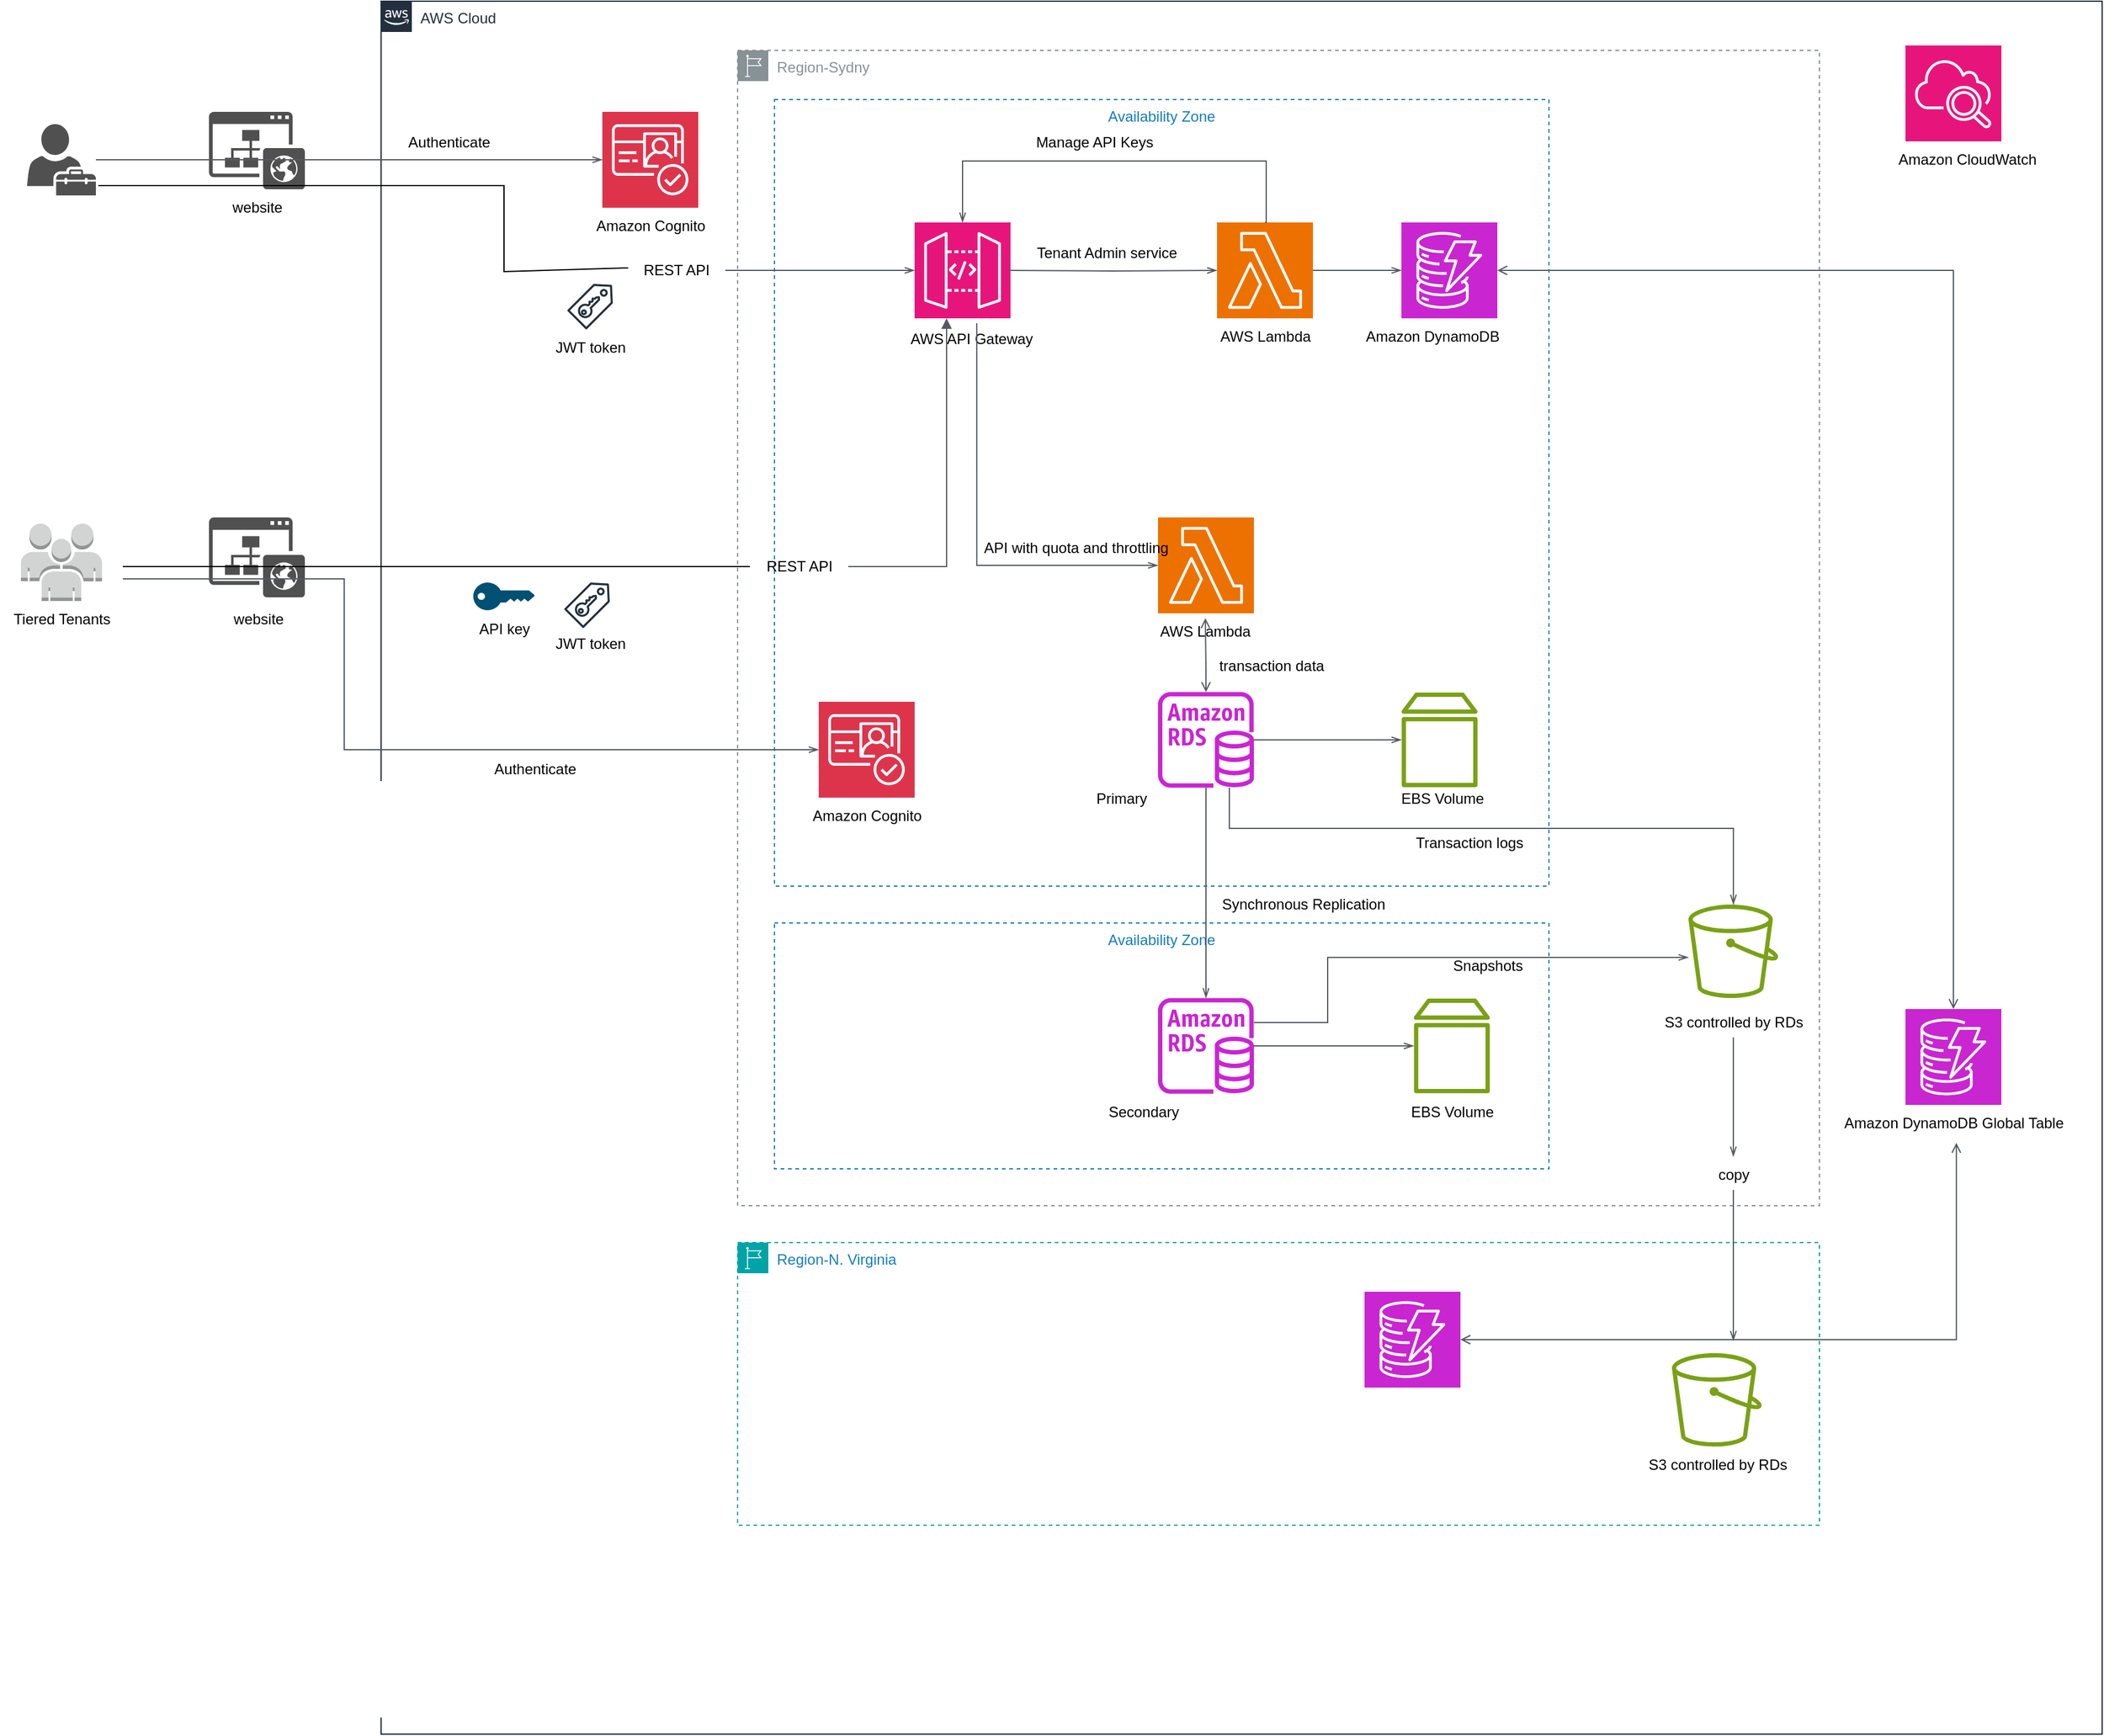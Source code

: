 <mxfile version="24.7.8">
  <diagram name="Page-1" id="8FgOPHkXwPs0pgn3dxbm">
    <mxGraphModel dx="2550" dy="1114" grid="1" gridSize="10" guides="1" tooltips="1" connect="1" arrows="1" fold="1" page="1" pageScale="1" pageWidth="827" pageHeight="1169" math="0" shadow="0">
      <root>
        <mxCell id="0" />
        <mxCell id="1" parent="0" />
        <mxCell id="H6xSBqh_BfXNB8dxuA1T-73" value="Availability Zone" style="fillColor=none;strokeColor=#147EBA;dashed=1;verticalAlign=top;fontStyle=0;fontColor=#147EBA;whiteSpace=wrap;html=1;" vertex="1" parent="1">
          <mxGeometry x="580" y="180" width="630" height="640" as="geometry" />
        </mxCell>
        <mxCell id="H6xSBqh_BfXNB8dxuA1T-12" value="AWS Cloud" style="points=[[0,0],[0.25,0],[0.5,0],[0.75,0],[1,0],[1,0.25],[1,0.5],[1,0.75],[1,1],[0.75,1],[0.5,1],[0.25,1],[0,1],[0,0.75],[0,0.5],[0,0.25]];outlineConnect=0;gradientColor=none;html=1;whiteSpace=wrap;fontSize=12;fontStyle=0;container=1;pointerEvents=0;collapsible=0;recursiveResize=0;shape=mxgraph.aws4.group;grIcon=mxgraph.aws4.group_aws_cloud_alt;strokeColor=#232F3E;fillColor=none;verticalAlign=top;align=left;spacingLeft=30;fontColor=#232F3E;dashed=0;" vertex="1" parent="1">
          <mxGeometry x="260" y="100" width="1400" height="1410" as="geometry" />
        </mxCell>
        <mxCell id="H6xSBqh_BfXNB8dxuA1T-15" value="Region-Sydny" style="sketch=0;outlineConnect=0;gradientColor=none;html=1;whiteSpace=wrap;fontSize=12;fontStyle=0;shape=mxgraph.aws4.group;grIcon=mxgraph.aws4.group_region;strokeColor=#879196;fillColor=none;verticalAlign=top;align=left;spacingLeft=30;fontColor=#879196;dashed=1;" vertex="1" parent="H6xSBqh_BfXNB8dxuA1T-12">
          <mxGeometry x="290" y="40" width="880" height="940" as="geometry" />
        </mxCell>
        <mxCell id="H6xSBqh_BfXNB8dxuA1T-8" value="" style="sketch=0;outlineConnect=0;fontColor=#232F3E;gradientColor=none;fillColor=#C925D1;strokeColor=none;dashed=0;verticalLabelPosition=bottom;verticalAlign=top;align=center;html=1;fontSize=12;fontStyle=0;aspect=fixed;pointerEvents=1;shape=mxgraph.aws4.rds_instance;" vertex="1" parent="H6xSBqh_BfXNB8dxuA1T-12">
          <mxGeometry x="632" y="562" width="78" height="78" as="geometry" />
        </mxCell>
        <mxCell id="H6xSBqh_BfXNB8dxuA1T-9" value="" style="sketch=0;points=[[0,0,0],[0.25,0,0],[0.5,0,0],[0.75,0,0],[1,0,0],[0,1,0],[0.25,1,0],[0.5,1,0],[0.75,1,0],[1,1,0],[0,0.25,0],[0,0.5,0],[0,0.75,0],[1,0.25,0],[1,0.5,0],[1,0.75,0]];outlineConnect=0;fontColor=#232F3E;fillColor=#ED7100;strokeColor=#ffffff;dashed=0;verticalLabelPosition=bottom;verticalAlign=top;align=center;html=1;fontSize=12;fontStyle=0;aspect=fixed;shape=mxgraph.aws4.resourceIcon;resIcon=mxgraph.aws4.lambda;" vertex="1" parent="H6xSBqh_BfXNB8dxuA1T-12">
          <mxGeometry x="632" y="420" width="78" height="78" as="geometry" />
        </mxCell>
        <mxCell id="H6xSBqh_BfXNB8dxuA1T-11" value="" style="sketch=0;points=[[0,0,0],[0.25,0,0],[0.5,0,0],[0.75,0,0],[1,0,0],[0,1,0],[0.25,1,0],[0.5,1,0],[0.75,1,0],[1,1,0],[0,0.25,0],[0,0.5,0],[0,0.75,0],[1,0.25,0],[1,0.5,0],[1,0.75,0]];outlineConnect=0;fontColor=#232F3E;fillColor=#ED7100;strokeColor=#ffffff;dashed=0;verticalLabelPosition=bottom;verticalAlign=top;align=center;html=1;fontSize=12;fontStyle=0;aspect=fixed;shape=mxgraph.aws4.resourceIcon;resIcon=mxgraph.aws4.lambda;" vertex="1" parent="H6xSBqh_BfXNB8dxuA1T-12">
          <mxGeometry x="680" y="180" width="78" height="78" as="geometry" />
        </mxCell>
        <mxCell id="H6xSBqh_BfXNB8dxuA1T-10" value="" style="sketch=0;points=[[0,0,0],[0.25,0,0],[0.5,0,0],[0.75,0,0],[1,0,0],[0,1,0],[0.25,1,0],[0.5,1,0],[0.75,1,0],[1,1,0],[0,0.25,0],[0,0.5,0],[0,0.75,0],[1,0.25,0],[1,0.5,0],[1,0.75,0]];outlineConnect=0;fontColor=#232F3E;fillColor=#E7157B;strokeColor=#ffffff;dashed=0;verticalLabelPosition=bottom;verticalAlign=top;align=center;html=1;fontSize=12;fontStyle=0;aspect=fixed;shape=mxgraph.aws4.resourceIcon;resIcon=mxgraph.aws4.api_gateway;" vertex="1" parent="H6xSBqh_BfXNB8dxuA1T-12">
          <mxGeometry x="434" y="180" width="78" height="78" as="geometry" />
        </mxCell>
        <mxCell id="H6xSBqh_BfXNB8dxuA1T-6" value="" style="sketch=0;points=[[0,0,0],[0.25,0,0],[0.5,0,0],[0.75,0,0],[1,0,0],[0,1,0],[0.25,1,0],[0.5,1,0],[0.75,1,0],[1,1,0],[0,0.25,0],[0,0.5,0],[0,0.75,0],[1,0.25,0],[1,0.5,0],[1,0.75,0]];outlineConnect=0;fontColor=#232F3E;fillColor=#DD344C;strokeColor=#ffffff;dashed=0;verticalLabelPosition=bottom;verticalAlign=top;align=center;html=1;fontSize=12;fontStyle=0;aspect=fixed;shape=mxgraph.aws4.resourceIcon;resIcon=mxgraph.aws4.cognito;" vertex="1" parent="H6xSBqh_BfXNB8dxuA1T-12">
          <mxGeometry x="356" y="570" width="78" height="78" as="geometry" />
        </mxCell>
        <mxCell id="H6xSBqh_BfXNB8dxuA1T-14" value="" style="sketch=0;points=[[0,0,0],[0.25,0,0],[0.5,0,0],[0.75,0,0],[1,0,0],[0,1,0],[0.25,1,0],[0.5,1,0],[0.75,1,0],[1,1,0],[0,0.25,0],[0,0.5,0],[0,0.75,0],[1,0.25,0],[1,0.5,0],[1,0.75,0]];outlineConnect=0;fontColor=#232F3E;fillColor=#DD344C;strokeColor=#ffffff;dashed=0;verticalLabelPosition=bottom;verticalAlign=top;align=center;html=1;fontSize=12;fontStyle=0;aspect=fixed;shape=mxgraph.aws4.resourceIcon;resIcon=mxgraph.aws4.cognito;" vertex="1" parent="H6xSBqh_BfXNB8dxuA1T-12">
          <mxGeometry x="180" y="90" width="78" height="78" as="geometry" />
        </mxCell>
        <mxCell id="H6xSBqh_BfXNB8dxuA1T-20" value="Authenticate" style="text;html=1;align=center;verticalAlign=middle;resizable=0;points=[];autosize=1;strokeColor=none;fillColor=none;" vertex="1" parent="H6xSBqh_BfXNB8dxuA1T-12">
          <mxGeometry x="10" y="100" width="90" height="30" as="geometry" />
        </mxCell>
        <mxCell id="H6xSBqh_BfXNB8dxuA1T-23" value="Amazon Cognito" style="text;html=1;align=center;verticalAlign=middle;resizable=0;points=[];autosize=1;strokeColor=none;fillColor=none;" vertex="1" parent="H6xSBqh_BfXNB8dxuA1T-12">
          <mxGeometry x="164" y="168" width="110" height="30" as="geometry" />
        </mxCell>
        <mxCell id="H6xSBqh_BfXNB8dxuA1T-24" value="" style="points=[[0,0.5,0],[0.24,0,0],[0.5,0.28,0],[0.995,0.475,0],[0.5,0.72,0],[0.24,1,0]];verticalLabelPosition=bottom;sketch=0;html=1;verticalAlign=top;aspect=fixed;align=center;pointerEvents=1;shape=mxgraph.cisco19.key;fillColor=#005073;strokeColor=none;" vertex="1" parent="H6xSBqh_BfXNB8dxuA1T-12">
          <mxGeometry x="75" y="473" width="50" height="22.5" as="geometry" />
        </mxCell>
        <mxCell id="H6xSBqh_BfXNB8dxuA1T-26" value="Amazon Cognito" style="text;html=1;align=center;verticalAlign=middle;resizable=0;points=[];autosize=1;strokeColor=none;fillColor=none;" vertex="1" parent="H6xSBqh_BfXNB8dxuA1T-12">
          <mxGeometry x="340" y="648" width="110" height="30" as="geometry" />
        </mxCell>
        <mxCell id="H6xSBqh_BfXNB8dxuA1T-27" value="API key" style="text;html=1;align=center;verticalAlign=middle;resizable=0;points=[];autosize=1;strokeColor=none;fillColor=none;" vertex="1" parent="H6xSBqh_BfXNB8dxuA1T-12">
          <mxGeometry x="70" y="495.5" width="60" height="30" as="geometry" />
        </mxCell>
        <mxCell id="H6xSBqh_BfXNB8dxuA1T-31" value="" style="sketch=0;outlineConnect=0;fontColor=#232F3E;gradientColor=none;fillColor=#232F3D;strokeColor=none;dashed=0;verticalLabelPosition=bottom;verticalAlign=top;align=center;html=1;fontSize=12;fontStyle=0;aspect=fixed;pointerEvents=1;shape=mxgraph.aws4.saml_token;" vertex="1" parent="H6xSBqh_BfXNB8dxuA1T-12">
          <mxGeometry x="149" y="473" width="37" height="37" as="geometry" />
        </mxCell>
        <mxCell id="H6xSBqh_BfXNB8dxuA1T-32" value="JWT token" style="text;html=1;align=center;verticalAlign=middle;resizable=0;points=[];autosize=1;strokeColor=none;fillColor=none;" vertex="1" parent="H6xSBqh_BfXNB8dxuA1T-12">
          <mxGeometry x="130" y="508" width="80" height="30" as="geometry" />
        </mxCell>
        <mxCell id="H6xSBqh_BfXNB8dxuA1T-34" value="" style="sketch=0;outlineConnect=0;fontColor=#232F3E;gradientColor=none;fillColor=#232F3D;strokeColor=none;dashed=0;verticalLabelPosition=bottom;verticalAlign=top;align=center;html=1;fontSize=12;fontStyle=0;aspect=fixed;pointerEvents=1;shape=mxgraph.aws4.saml_token;" vertex="1" parent="H6xSBqh_BfXNB8dxuA1T-12">
          <mxGeometry x="151.5" y="230" width="37" height="37" as="geometry" />
        </mxCell>
        <mxCell id="H6xSBqh_BfXNB8dxuA1T-35" value="JWT token" style="text;html=1;align=center;verticalAlign=middle;resizable=0;points=[];autosize=1;strokeColor=none;fillColor=none;" vertex="1" parent="H6xSBqh_BfXNB8dxuA1T-12">
          <mxGeometry x="130" y="267" width="80" height="30" as="geometry" />
        </mxCell>
        <mxCell id="H6xSBqh_BfXNB8dxuA1T-47" value="AWS API Gateway" style="text;html=1;align=center;verticalAlign=middle;resizable=0;points=[];autosize=1;strokeColor=none;fillColor=none;" vertex="1" parent="H6xSBqh_BfXNB8dxuA1T-12">
          <mxGeometry x="420" y="260" width="120" height="30" as="geometry" />
        </mxCell>
        <mxCell id="H6xSBqh_BfXNB8dxuA1T-48" value="AWS Lambda" style="text;html=1;align=center;verticalAlign=middle;resizable=0;points=[];autosize=1;strokeColor=none;fillColor=none;" vertex="1" parent="H6xSBqh_BfXNB8dxuA1T-12">
          <mxGeometry x="669" y="258" width="100" height="30" as="geometry" />
        </mxCell>
        <mxCell id="H6xSBqh_BfXNB8dxuA1T-49" value="AWS Lambda" style="text;html=1;align=center;verticalAlign=middle;resizable=0;points=[];autosize=1;strokeColor=none;fillColor=none;" vertex="1" parent="H6xSBqh_BfXNB8dxuA1T-12">
          <mxGeometry x="620" y="498" width="100" height="30" as="geometry" />
        </mxCell>
        <mxCell id="H6xSBqh_BfXNB8dxuA1T-51" value="" style="edgeStyle=orthogonalEdgeStyle;html=1;endArrow=openThin;elbow=vertical;startArrow=none;endFill=0;strokeColor=#545B64;rounded=0;entryX=0.5;entryY=0;entryDx=0;entryDy=0;entryPerimeter=0;exitX=0.5;exitY=0;exitDx=0;exitDy=0;exitPerimeter=0;" edge="1" parent="H6xSBqh_BfXNB8dxuA1T-12" source="H6xSBqh_BfXNB8dxuA1T-11" target="H6xSBqh_BfXNB8dxuA1T-10">
          <mxGeometry width="100" relative="1" as="geometry">
            <mxPoint x="530" y="340" as="sourcePoint" />
            <mxPoint x="430" y="340" as="targetPoint" />
            <Array as="points">
              <mxPoint x="720" y="130" />
              <mxPoint x="473" y="130" />
            </Array>
          </mxGeometry>
        </mxCell>
        <mxCell id="H6xSBqh_BfXNB8dxuA1T-52" value="Manage API Keys" style="text;html=1;align=center;verticalAlign=middle;resizable=0;points=[];autosize=1;strokeColor=none;fillColor=none;" vertex="1" parent="H6xSBqh_BfXNB8dxuA1T-12">
          <mxGeometry x="520" y="100" width="120" height="30" as="geometry" />
        </mxCell>
        <mxCell id="H6xSBqh_BfXNB8dxuA1T-53" value="Tenant Admin service" style="text;html=1;align=center;verticalAlign=middle;resizable=0;points=[];autosize=1;strokeColor=none;fillColor=none;" vertex="1" parent="H6xSBqh_BfXNB8dxuA1T-12">
          <mxGeometry x="520" y="190" width="140" height="30" as="geometry" />
        </mxCell>
        <mxCell id="H6xSBqh_BfXNB8dxuA1T-55" value="" style="edgeStyle=orthogonalEdgeStyle;html=1;endArrow=openThin;elbow=vertical;startArrow=none;endFill=0;strokeColor=#545B64;rounded=0;entryX=0;entryY=0.5;entryDx=0;entryDy=0;entryPerimeter=0;" edge="1" parent="H6xSBqh_BfXNB8dxuA1T-12" source="H6xSBqh_BfXNB8dxuA1T-11" target="H6xSBqh_BfXNB8dxuA1T-62">
          <mxGeometry width="100" relative="1" as="geometry">
            <mxPoint x="770" y="235" as="sourcePoint" />
            <mxPoint x="860" y="219.059" as="targetPoint" />
            <Array as="points" />
          </mxGeometry>
        </mxCell>
        <mxCell id="H6xSBqh_BfXNB8dxuA1T-56" value="" style="edgeStyle=orthogonalEdgeStyle;html=1;endArrow=openThin;elbow=vertical;startArrow=none;endFill=0;strokeColor=#545B64;rounded=0;exitX=0.538;exitY=0.067;exitDx=0;exitDy=0;exitPerimeter=0;entryX=0;entryY=0.5;entryDx=0;entryDy=0;entryPerimeter=0;" edge="1" parent="H6xSBqh_BfXNB8dxuA1T-12" source="H6xSBqh_BfXNB8dxuA1T-47" target="H6xSBqh_BfXNB8dxuA1T-9">
          <mxGeometry width="100" relative="1" as="geometry">
            <mxPoint x="430" y="340" as="sourcePoint" />
            <mxPoint x="530" y="340" as="targetPoint" />
            <Array as="points">
              <mxPoint x="485" y="459" />
            </Array>
          </mxGeometry>
        </mxCell>
        <mxCell id="H6xSBqh_BfXNB8dxuA1T-57" value="API with quota and throttling" style="text;html=1;align=center;verticalAlign=middle;resizable=0;points=[];autosize=1;strokeColor=none;fillColor=none;" vertex="1" parent="H6xSBqh_BfXNB8dxuA1T-12">
          <mxGeometry x="480" y="430" width="170" height="30" as="geometry" />
        </mxCell>
        <mxCell id="H6xSBqh_BfXNB8dxuA1T-58" value="Authenticate" style="text;html=1;align=center;verticalAlign=middle;resizable=0;points=[];autosize=1;strokeColor=none;fillColor=none;" vertex="1" parent="H6xSBqh_BfXNB8dxuA1T-12">
          <mxGeometry x="80" y="610" width="90" height="30" as="geometry" />
        </mxCell>
        <mxCell id="H6xSBqh_BfXNB8dxuA1T-59" value="" style="sketch=0;points=[[0,0,0],[0.25,0,0],[0.5,0,0],[0.75,0,0],[1,0,0],[0,1,0],[0.25,1,0],[0.5,1,0],[0.75,1,0],[1,1,0],[0,0.25,0],[0,0.5,0],[0,0.75,0],[1,0.25,0],[1,0.5,0],[1,0.75,0]];points=[[0,0,0],[0.25,0,0],[0.5,0,0],[0.75,0,0],[1,0,0],[0,1,0],[0.25,1,0],[0.5,1,0],[0.75,1,0],[1,1,0],[0,0.25,0],[0,0.5,0],[0,0.75,0],[1,0.25,0],[1,0.5,0],[1,0.75,0]];outlineConnect=0;fontColor=#232F3E;fillColor=#E7157B;strokeColor=#ffffff;dashed=0;verticalLabelPosition=bottom;verticalAlign=top;align=center;html=1;fontSize=12;fontStyle=0;aspect=fixed;shape=mxgraph.aws4.resourceIcon;resIcon=mxgraph.aws4.cloudwatch_2;" vertex="1" parent="H6xSBqh_BfXNB8dxuA1T-12">
          <mxGeometry x="1240" y="36" width="78" height="78" as="geometry" />
        </mxCell>
        <mxCell id="H6xSBqh_BfXNB8dxuA1T-60" value="Amazon CloudWatch" style="text;html=1;align=center;verticalAlign=middle;resizable=0;points=[];autosize=1;strokeColor=none;fillColor=none;" vertex="1" parent="H6xSBqh_BfXNB8dxuA1T-12">
          <mxGeometry x="1220" y="114" width="140" height="30" as="geometry" />
        </mxCell>
        <mxCell id="H6xSBqh_BfXNB8dxuA1T-62" value="" style="sketch=0;points=[[0,0,0],[0.25,0,0],[0.5,0,0],[0.75,0,0],[1,0,0],[0,1,0],[0.25,1,0],[0.5,1,0],[0.75,1,0],[1,1,0],[0,0.25,0],[0,0.5,0],[0,0.75,0],[1,0.25,0],[1,0.5,0],[1,0.75,0]];outlineConnect=0;fontColor=#232F3E;fillColor=#C925D1;strokeColor=#ffffff;dashed=0;verticalLabelPosition=bottom;verticalAlign=top;align=center;html=1;fontSize=12;fontStyle=0;aspect=fixed;shape=mxgraph.aws4.resourceIcon;resIcon=mxgraph.aws4.dynamodb;" vertex="1" parent="H6xSBqh_BfXNB8dxuA1T-12">
          <mxGeometry x="830" y="180" width="78" height="78" as="geometry" />
        </mxCell>
        <mxCell id="H6xSBqh_BfXNB8dxuA1T-63" value="Amazon DynamoDB" style="text;html=1;align=center;verticalAlign=middle;resizable=0;points=[];autosize=1;strokeColor=none;fillColor=none;" vertex="1" parent="H6xSBqh_BfXNB8dxuA1T-12">
          <mxGeometry x="790" y="258" width="130" height="30" as="geometry" />
        </mxCell>
        <mxCell id="H6xSBqh_BfXNB8dxuA1T-64" value="" style="sketch=0;points=[[0,0,0],[0.25,0,0],[0.5,0,0],[0.75,0,0],[1,0,0],[0,1,0],[0.25,1,0],[0.5,1,0],[0.75,1,0],[1,1,0],[0,0.25,0],[0,0.5,0],[0,0.75,0],[1,0.25,0],[1,0.5,0],[1,0.75,0]];outlineConnect=0;fontColor=#232F3E;fillColor=#C925D1;strokeColor=#ffffff;dashed=0;verticalLabelPosition=bottom;verticalAlign=top;align=center;html=1;fontSize=12;fontStyle=0;aspect=fixed;shape=mxgraph.aws4.resourceIcon;resIcon=mxgraph.aws4.dynamodb;" vertex="1" parent="H6xSBqh_BfXNB8dxuA1T-12">
          <mxGeometry x="1240" y="820" width="78" height="78" as="geometry" />
        </mxCell>
        <mxCell id="H6xSBqh_BfXNB8dxuA1T-65" value="Amazon DynamoDB Global Table" style="text;html=1;align=center;verticalAlign=middle;resizable=0;points=[];autosize=1;strokeColor=none;fillColor=none;" vertex="1" parent="H6xSBqh_BfXNB8dxuA1T-12">
          <mxGeometry x="1179" y="898" width="200" height="30" as="geometry" />
        </mxCell>
        <mxCell id="H6xSBqh_BfXNB8dxuA1T-67" value="transaction data" style="text;html=1;align=center;verticalAlign=middle;resizable=0;points=[];autosize=1;strokeColor=none;fillColor=none;" vertex="1" parent="H6xSBqh_BfXNB8dxuA1T-12">
          <mxGeometry x="669" y="525.5" width="110" height="30" as="geometry" />
        </mxCell>
        <mxCell id="H6xSBqh_BfXNB8dxuA1T-68" value="" style="edgeStyle=orthogonalEdgeStyle;htmDepartman barl=1;endArrow=open;elbow=vertical;startArrow=open;startFill=0;endFill=0;strokeColor=#545B64;rounded=0;entryX=0.505;entryY=0.133;entryDx=0;entryDy=0;entryPerimeter=0;" edge="1" parent="H6xSBqh_BfXNB8dxuA1T-12" source="H6xSBqh_BfXNB8dxuA1T-8" target="H6xSBqh_BfXNB8dxuA1T-49">
          <mxGeometry width="100" relative="1" as="geometry">
            <mxPoint x="430" y="610" as="sourcePoint" />
            <mxPoint x="530" y="610" as="targetPoint" />
            <Array as="points" />
          </mxGeometry>
        </mxCell>
        <mxCell id="H6xSBqh_BfXNB8dxuA1T-69" value="" style="edgeStyle=orthogonalEdgeStyle;htmDepartman barl=1;endArrow=open;elbow=vertical;startArrow=open;startFill=0;endFill=0;strokeColor=#545B64;rounded=0;exitX=1;exitY=0.5;exitDx=0;exitDy=0;exitPerimeter=0;" edge="1" parent="H6xSBqh_BfXNB8dxuA1T-12" source="H6xSBqh_BfXNB8dxuA1T-62" target="H6xSBqh_BfXNB8dxuA1T-64">
          <mxGeometry width="100" relative="1" as="geometry">
            <mxPoint x="430" y="490" as="sourcePoint" />
            <mxPoint x="530" y="490" as="targetPoint" />
          </mxGeometry>
        </mxCell>
        <mxCell id="H6xSBqh_BfXNB8dxuA1T-76" value="" style="sketch=0;outlineConnect=0;fontColor=#232F3E;gradientColor=none;fillColor=#7AA116;strokeColor=none;dashed=0;verticalLabelPosition=bottom;verticalAlign=top;align=center;html=1;fontSize=12;fontStyle=0;aspect=fixed;pointerEvents=1;shape=mxgraph.aws4.volume;" vertex="1" parent="H6xSBqh_BfXNB8dxuA1T-12">
          <mxGeometry x="830" y="562" width="62" height="78" as="geometry" />
        </mxCell>
        <mxCell id="H6xSBqh_BfXNB8dxuA1T-77" value="EBS Volume" style="text;html=1;align=center;verticalAlign=middle;resizable=0;points=[];autosize=1;strokeColor=none;fillColor=none;" vertex="1" parent="H6xSBqh_BfXNB8dxuA1T-12">
          <mxGeometry x="818" y="633.5" width="90" height="30" as="geometry" />
        </mxCell>
        <mxCell id="H6xSBqh_BfXNB8dxuA1T-78" value="" style="edgeStyle=orthogonalEdgeStyle;html=1;endArrow=openThin;elbow=vertical;startArrow=none;endFill=0;strokeColor=#545B64;rounded=0;" edge="1" parent="H6xSBqh_BfXNB8dxuA1T-12" source="H6xSBqh_BfXNB8dxuA1T-8" target="H6xSBqh_BfXNB8dxuA1T-76">
          <mxGeometry width="100" relative="1" as="geometry">
            <mxPoint x="330" y="520" as="sourcePoint" />
            <mxPoint x="430" y="520" as="targetPoint" />
          </mxGeometry>
        </mxCell>
        <mxCell id="H6xSBqh_BfXNB8dxuA1T-82" value="Primary" style="text;html=1;align=center;verticalAlign=middle;resizable=0;points=[];autosize=1;strokeColor=none;fillColor=none;" vertex="1" parent="H6xSBqh_BfXNB8dxuA1T-12">
          <mxGeometry x="572" y="633.5" width="60" height="30" as="geometry" />
        </mxCell>
        <mxCell id="H6xSBqh_BfXNB8dxuA1T-84" value="Synchronous Replication" style="text;html=1;align=center;verticalAlign=middle;resizable=0;points=[];autosize=1;strokeColor=none;fillColor=none;" vertex="1" parent="H6xSBqh_BfXNB8dxuA1T-12">
          <mxGeometry x="670" y="720" width="160" height="30" as="geometry" />
        </mxCell>
        <mxCell id="H6xSBqh_BfXNB8dxuA1T-88" value="" style="sketch=0;outlineConnect=0;fontColor=#232F3E;gradientColor=none;fillColor=#7AA116;strokeColor=none;dashed=0;verticalLabelPosition=bottom;verticalAlign=top;align=center;html=1;fontSize=12;fontStyle=0;aspect=fixed;pointerEvents=1;shape=mxgraph.aws4.bucket;" vertex="1" parent="H6xSBqh_BfXNB8dxuA1T-12">
          <mxGeometry x="1063.46" y="735" width="73.08" height="76" as="geometry" />
        </mxCell>
        <mxCell id="H6xSBqh_BfXNB8dxuA1T-89" value="S3 controlled by RDs" style="text;html=1;align=center;verticalAlign=middle;resizable=0;points=[];autosize=1;strokeColor=none;fillColor=none;" vertex="1" parent="H6xSBqh_BfXNB8dxuA1T-12">
          <mxGeometry x="1030" y="816" width="140" height="30" as="geometry" />
        </mxCell>
        <mxCell id="H6xSBqh_BfXNB8dxuA1T-90" value="" style="edgeStyle=orthogonalEdgeStyle;html=1;endArrow=openThin;elbow=vertical;startArrow=none;endFill=0;strokeColor=#545B64;rounded=0;" edge="1" parent="H6xSBqh_BfXNB8dxuA1T-12" source="H6xSBqh_BfXNB8dxuA1T-8" target="H6xSBqh_BfXNB8dxuA1T-88">
          <mxGeometry width="100" relative="1" as="geometry">
            <mxPoint x="670" y="590" as="sourcePoint" />
            <mxPoint x="1030" y="660" as="targetPoint" />
            <Array as="points">
              <mxPoint x="690" y="673" />
            </Array>
          </mxGeometry>
        </mxCell>
        <mxCell id="H6xSBqh_BfXNB8dxuA1T-91" value="Transaction logs" style="text;html=1;align=center;verticalAlign=middle;resizable=0;points=[];autosize=1;strokeColor=none;fillColor=none;" vertex="1" parent="H6xSBqh_BfXNB8dxuA1T-12">
          <mxGeometry x="830" y="670" width="110" height="30" as="geometry" />
        </mxCell>
        <mxCell id="H6xSBqh_BfXNB8dxuA1T-1" value="" style="sketch=0;pointerEvents=1;shadow=0;dashed=0;html=1;strokeColor=none;fillColor=#505050;labelPosition=center;verticalLabelPosition=bottom;verticalAlign=top;outlineConnect=0;align=center;shape=mxgraph.office.users.tenant_admin;" vertex="1" parent="1">
          <mxGeometry x="-28" y="200" width="56" height="58" as="geometry" />
        </mxCell>
        <mxCell id="H6xSBqh_BfXNB8dxuA1T-16" value="" style="sketch=0;pointerEvents=1;shadow=0;dashed=0;html=1;strokeColor=none;fillColor=#505050;labelPosition=center;verticalLabelPosition=bottom;verticalAlign=top;outlineConnect=0;align=center;shape=mxgraph.office.sites.website_public;" vertex="1" parent="1">
          <mxGeometry x="120" y="520" width="78" height="65" as="geometry" />
        </mxCell>
        <mxCell id="H6xSBqh_BfXNB8dxuA1T-17" value="" style="sketch=0;pointerEvents=1;shadow=0;dashed=0;html=1;strokeColor=none;fillColor=#505050;labelPosition=center;verticalLabelPosition=bottom;verticalAlign=top;outlineConnect=0;align=center;shape=mxgraph.office.sites.website_public;" vertex="1" parent="1">
          <mxGeometry x="120" y="190" width="78" height="63" as="geometry" />
        </mxCell>
        <mxCell id="H6xSBqh_BfXNB8dxuA1T-19" value="" style="edgeStyle=orthogonalEdgeStyle;html=1;endArrow=openThin;elbow=vertical;startArrow=none;endFill=0;strokeColor=#545B64;rounded=0;entryX=0;entryY=0.5;entryDx=0;entryDy=0;entryPerimeter=0;" edge="1" parent="1" source="H6xSBqh_BfXNB8dxuA1T-1" target="H6xSBqh_BfXNB8dxuA1T-14">
          <mxGeometry width="100" relative="1" as="geometry">
            <mxPoint x="80" y="290" as="sourcePoint" />
            <mxPoint x="180" y="290" as="targetPoint" />
            <Array as="points">
              <mxPoint x="230" y="229" />
              <mxPoint x="230" y="229" />
            </Array>
          </mxGeometry>
        </mxCell>
        <mxCell id="H6xSBqh_BfXNB8dxuA1T-22" value="" style="edgeStyle=orthogonalEdgeStyle;html=1;endArrow=block;elbow=vertical;startArrow=none;endFill=1;strokeColor=#545B64;rounded=0;" edge="1" parent="1" source="H6xSBqh_BfXNB8dxuA1T-37" target="H6xSBqh_BfXNB8dxuA1T-10">
          <mxGeometry width="100" relative="1" as="geometry">
            <mxPoint x="620" y="490" as="sourcePoint" />
            <mxPoint x="310" y="560" as="targetPoint" />
            <Array as="points">
              <mxPoint x="720" y="560" />
            </Array>
          </mxGeometry>
        </mxCell>
        <mxCell id="H6xSBqh_BfXNB8dxuA1T-28" value="" style="edgeStyle=orthogonalEdgeStyle;html=1;endArrow=openThin;elbow=vertical;startArrow=none;endFill=0;strokeColor=#545B64;rounded=0;entryX=0;entryY=0.5;entryDx=0;entryDy=0;entryPerimeter=0;" edge="1" parent="1" target="H6xSBqh_BfXNB8dxuA1T-6">
          <mxGeometry width="100" relative="1" as="geometry">
            <mxPoint x="49.904" y="570" as="sourcePoint" />
            <mxPoint x="720" y="490" as="targetPoint" />
            <Array as="points">
              <mxPoint x="230" y="570" />
              <mxPoint x="230" y="709" />
            </Array>
          </mxGeometry>
        </mxCell>
        <mxCell id="H6xSBqh_BfXNB8dxuA1T-29" value="website" style="text;html=1;align=center;verticalAlign=middle;resizable=0;points=[];autosize=1;strokeColor=none;fillColor=none;" vertex="1" parent="1">
          <mxGeometry x="129" y="253" width="60" height="30" as="geometry" />
        </mxCell>
        <mxCell id="H6xSBqh_BfXNB8dxuA1T-30" value="website" style="text;html=1;align=center;verticalAlign=middle;resizable=0;points=[];autosize=1;strokeColor=none;fillColor=none;" vertex="1" parent="1">
          <mxGeometry x="130" y="588" width="60" height="30" as="geometry" />
        </mxCell>
        <mxCell id="H6xSBqh_BfXNB8dxuA1T-37" value="REST API" style="text;html=1;align=center;verticalAlign=middle;resizable=0;points=[];autosize=1;strokeColor=none;fillColor=none;" vertex="1" parent="1">
          <mxGeometry x="560" y="545" width="80" height="30" as="geometry" />
        </mxCell>
        <mxCell id="H6xSBqh_BfXNB8dxuA1T-40" value="" style="endArrow=none;html=1;rounded=0;" edge="1" parent="1" target="H6xSBqh_BfXNB8dxuA1T-37">
          <mxGeometry width="50" height="50" relative="1" as="geometry">
            <mxPoint x="49.904" y="560" as="sourcePoint" />
            <mxPoint x="700" y="470" as="targetPoint" />
          </mxGeometry>
        </mxCell>
        <mxCell id="H6xSBqh_BfXNB8dxuA1T-36" value="REST API" style="text;html=1;align=center;verticalAlign=middle;resizable=0;points=[];autosize=1;strokeColor=none;fillColor=none;" vertex="1" parent="1">
          <mxGeometry x="460" y="304" width="80" height="30" as="geometry" />
        </mxCell>
        <mxCell id="H6xSBqh_BfXNB8dxuA1T-44" value="" style="endArrow=none;html=1;rounded=0;" edge="1" parent="1">
          <mxGeometry width="50" height="50" relative="1" as="geometry">
            <mxPoint x="30" y="250" as="sourcePoint" />
            <mxPoint x="461" y="317" as="targetPoint" />
            <Array as="points">
              <mxPoint x="360" y="250" />
              <mxPoint x="360" y="320" />
            </Array>
          </mxGeometry>
        </mxCell>
        <mxCell id="H6xSBqh_BfXNB8dxuA1T-45" value="" style="edgeStyle=orthogonalEdgeStyle;html=1;endArrow=openThin;elbow=vertical;startArrow=none;endFill=0;strokeColor=#545B64;rounded=0;entryX=0;entryY=0.5;entryDx=0;entryDy=0;entryPerimeter=0;" edge="1" parent="1" source="H6xSBqh_BfXNB8dxuA1T-36" target="H6xSBqh_BfXNB8dxuA1T-10">
          <mxGeometry width="100" relative="1" as="geometry">
            <mxPoint x="620" y="490" as="sourcePoint" />
            <mxPoint x="690" y="319" as="targetPoint" />
          </mxGeometry>
        </mxCell>
        <mxCell id="H6xSBqh_BfXNB8dxuA1T-50" value="" style="edgeStyle=orthogonalEdgeStyle;html=1;endArrow=openThin;elbow=vertical;startArrow=none;endFill=0;strokeColor=#545B64;rounded=0;entryX=0;entryY=0.5;entryDx=0;entryDy=0;entryPerimeter=0;" edge="1" parent="1" target="H6xSBqh_BfXNB8dxuA1T-11">
          <mxGeometry width="100" relative="1" as="geometry">
            <mxPoint x="770" y="319" as="sourcePoint" />
            <mxPoint x="720" y="490" as="targetPoint" />
          </mxGeometry>
        </mxCell>
        <mxCell id="H6xSBqh_BfXNB8dxuA1T-71" value="" style="outlineConnect=0;dashed=0;verticalLabelPosition=bottom;verticalAlign=top;align=center;html=1;shape=mxgraph.aws3.users;fillColor=#D2D3D3;gradientColor=none;" vertex="1" parent="1">
          <mxGeometry x="-33" y="525" width="66" height="63" as="geometry" />
        </mxCell>
        <mxCell id="H6xSBqh_BfXNB8dxuA1T-72" value="Tiered Tenants" style="text;html=1;align=center;verticalAlign=middle;resizable=0;points=[];autosize=1;strokeColor=none;fillColor=none;" vertex="1" parent="1">
          <mxGeometry x="-50" y="588" width="100" height="30" as="geometry" />
        </mxCell>
        <mxCell id="H6xSBqh_BfXNB8dxuA1T-75" value="Availability Zone" style="fillColor=none;strokeColor=#147EBA;dashed=1;verticalAlign=top;fontStyle=0;fontColor=#147EBA;whiteSpace=wrap;html=1;" vertex="1" parent="1">
          <mxGeometry x="580" y="850" width="630" height="200" as="geometry" />
        </mxCell>
        <mxCell id="H6xSBqh_BfXNB8dxuA1T-79" value="" style="sketch=0;outlineConnect=0;fontColor=#232F3E;gradientColor=none;fillColor=#C925D1;strokeColor=none;dashed=0;verticalLabelPosition=bottom;verticalAlign=top;align=center;html=1;fontSize=12;fontStyle=0;aspect=fixed;pointerEvents=1;shape=mxgraph.aws4.rds_instance;" vertex="1" parent="1">
          <mxGeometry x="892" y="911" width="78" height="78" as="geometry" />
        </mxCell>
        <mxCell id="H6xSBqh_BfXNB8dxuA1T-80" value="" style="sketch=0;outlineConnect=0;fontColor=#232F3E;gradientColor=none;fillColor=#7AA116;strokeColor=none;dashed=0;verticalLabelPosition=bottom;verticalAlign=top;align=center;html=1;fontSize=12;fontStyle=0;aspect=fixed;pointerEvents=1;shape=mxgraph.aws4.volume;" vertex="1" parent="1">
          <mxGeometry x="1100" y="911" width="62" height="78" as="geometry" />
        </mxCell>
        <mxCell id="H6xSBqh_BfXNB8dxuA1T-81" value="" style="edgeStyle=orthogonalEdgeStyle;html=1;endArrow=openThin;elbow=vertical;startArrow=none;endFill=0;strokeColor=#545B64;rounded=0;" edge="1" parent="1" source="H6xSBqh_BfXNB8dxuA1T-79" target="H6xSBqh_BfXNB8dxuA1T-80">
          <mxGeometry width="100" relative="1" as="geometry">
            <mxPoint x="600" y="869" as="sourcePoint" />
            <mxPoint x="700" y="869" as="targetPoint" />
          </mxGeometry>
        </mxCell>
        <mxCell id="H6xSBqh_BfXNB8dxuA1T-83" value="Secondary" style="text;html=1;align=center;verticalAlign=middle;resizable=0;points=[];autosize=1;strokeColor=none;fillColor=none;" vertex="1" parent="1">
          <mxGeometry x="840" y="989" width="80" height="30" as="geometry" />
        </mxCell>
        <mxCell id="H6xSBqh_BfXNB8dxuA1T-85" value="" style="edgeStyle=orthogonalEdgeStyle;html=1;endArrow=openThin;elbow=vertical;startArrow=none;endFill=0;strokeColor=#545B64;rounded=0;" edge="1" parent="1" source="H6xSBqh_BfXNB8dxuA1T-8" target="H6xSBqh_BfXNB8dxuA1T-79">
          <mxGeometry width="100" relative="1" as="geometry">
            <mxPoint x="590" y="850" as="sourcePoint" />
            <mxPoint x="690" y="850" as="targetPoint" />
          </mxGeometry>
        </mxCell>
        <mxCell id="H6xSBqh_BfXNB8dxuA1T-87" value="EBS Volume" style="text;html=1;align=center;verticalAlign=middle;resizable=0;points=[];autosize=1;strokeColor=none;fillColor=none;" vertex="1" parent="1">
          <mxGeometry x="1086" y="989" width="90" height="30" as="geometry" />
        </mxCell>
        <mxCell id="H6xSBqh_BfXNB8dxuA1T-92" value="" style="edgeStyle=orthogonalEdgeStyle;html=1;endArrow=openThin;elbow=vertical;startArrow=none;endFill=0;strokeColor=#545B64;rounded=0;" edge="1" parent="1" source="H6xSBqh_BfXNB8dxuA1T-79" target="H6xSBqh_BfXNB8dxuA1T-88">
          <mxGeometry width="100" relative="1" as="geometry">
            <mxPoint x="930" y="690" as="sourcePoint" />
            <mxPoint x="1030" y="690" as="targetPoint" />
            <Array as="points">
              <mxPoint x="1030" y="931" />
              <mxPoint x="1030" y="878" />
            </Array>
          </mxGeometry>
        </mxCell>
        <mxCell id="H6xSBqh_BfXNB8dxuA1T-93" value="Snapshots" style="text;html=1;align=center;verticalAlign=middle;resizable=0;points=[];autosize=1;strokeColor=none;fillColor=none;" vertex="1" parent="1">
          <mxGeometry x="1120" y="870" width="80" height="30" as="geometry" />
        </mxCell>
        <mxCell id="H6xSBqh_BfXNB8dxuA1T-94" value="Region-N. Virginia" style="points=[[0,0],[0.25,0],[0.5,0],[0.75,0],[1,0],[1,0.25],[1,0.5],[1,0.75],[1,1],[0.75,1],[0.5,1],[0.25,1],[0,1],[0,0.75],[0,0.5],[0,0.25]];outlineConnect=0;gradientColor=none;html=1;whiteSpace=wrap;fontSize=12;fontStyle=0;container=1;pointerEvents=0;collapsible=0;recursiveResize=0;shape=mxgraph.aws4.group;grIcon=mxgraph.aws4.group_region;strokeColor=#00A4A6;fillColor=none;verticalAlign=top;align=left;spacingLeft=30;fontColor=#147EBA;dashed=1;" vertex="1" parent="1">
          <mxGeometry x="550" y="1110" width="880" height="230" as="geometry" />
        </mxCell>
        <mxCell id="H6xSBqh_BfXNB8dxuA1T-96" value="" style="sketch=0;points=[[0,0,0],[0.25,0,0],[0.5,0,0],[0.75,0,0],[1,0,0],[0,1,0],[0.25,1,0],[0.5,1,0],[0.75,1,0],[1,1,0],[0,0.25,0],[0,0.5,0],[0,0.75,0],[1,0.25,0],[1,0.5,0],[1,0.75,0]];outlineConnect=0;fontColor=#232F3E;fillColor=#C925D1;strokeColor=#ffffff;dashed=0;verticalLabelPosition=bottom;verticalAlign=top;align=center;html=1;fontSize=12;fontStyle=0;aspect=fixed;shape=mxgraph.aws4.resourceIcon;resIcon=mxgraph.aws4.dynamodb;" vertex="1" parent="H6xSBqh_BfXNB8dxuA1T-94">
          <mxGeometry x="510" y="40" width="78" height="78" as="geometry" />
        </mxCell>
        <mxCell id="H6xSBqh_BfXNB8dxuA1T-99" value="" style="sketch=0;outlineConnect=0;fontColor=#232F3E;gradientColor=none;fillColor=#7AA116;strokeColor=none;dashed=0;verticalLabelPosition=bottom;verticalAlign=top;align=center;html=1;fontSize=12;fontStyle=0;aspect=fixed;pointerEvents=1;shape=mxgraph.aws4.bucket;" vertex="1" parent="H6xSBqh_BfXNB8dxuA1T-94">
          <mxGeometry x="760" y="90" width="73.08" height="76" as="geometry" />
        </mxCell>
        <mxCell id="H6xSBqh_BfXNB8dxuA1T-100" value="S3 controlled by RDs" style="text;html=1;align=center;verticalAlign=middle;resizable=0;points=[];autosize=1;strokeColor=none;fillColor=none;" vertex="1" parent="H6xSBqh_BfXNB8dxuA1T-94">
          <mxGeometry x="726.54" y="166" width="140" height="30" as="geometry" />
        </mxCell>
        <mxCell id="H6xSBqh_BfXNB8dxuA1T-98" value="" style="edgeStyle=orthogonalEdgeStyle;htmDepartman barl=1;endArrow=open;elbow=vertical;startArrow=open;startFill=0;endFill=0;strokeColor=#545B64;rounded=0;exitX=1;exitY=0.5;exitDx=0;exitDy=0;exitPerimeter=0;entryX=0.512;entryY=1.029;entryDx=0;entryDy=0;entryPerimeter=0;" edge="1" parent="1" source="H6xSBqh_BfXNB8dxuA1T-96" target="H6xSBqh_BfXNB8dxuA1T-65">
          <mxGeometry width="100" relative="1" as="geometry">
            <mxPoint x="930" y="980" as="sourcePoint" />
            <mxPoint x="1030" y="980" as="targetPoint" />
          </mxGeometry>
        </mxCell>
        <mxCell id="H6xSBqh_BfXNB8dxuA1T-101" value="" style="edgeStyle=orthogonalEdgeStyle;html=1;endArrow=openThin;elbow=vertical;startArrow=none;endFill=0;strokeColor=#545B64;rounded=0;exitX=0.5;exitY=0.905;exitDx=0;exitDy=0;exitPerimeter=0;" edge="1" parent="1" source="H6xSBqh_BfXNB8dxuA1T-102">
          <mxGeometry width="100" relative="1" as="geometry">
            <mxPoint x="930" y="1110" as="sourcePoint" />
            <mxPoint x="1360" y="1190" as="targetPoint" />
          </mxGeometry>
        </mxCell>
        <mxCell id="H6xSBqh_BfXNB8dxuA1T-103" value="" style="edgeStyle=orthogonalEdgeStyle;html=1;endArrow=openThin;elbow=vertical;startArrow=none;endFill=0;strokeColor=#545B64;rounded=0;exitX=0.5;exitY=0.905;exitDx=0;exitDy=0;exitPerimeter=0;" edge="1" parent="1" source="H6xSBqh_BfXNB8dxuA1T-89" target="H6xSBqh_BfXNB8dxuA1T-102">
          <mxGeometry width="100" relative="1" as="geometry">
            <mxPoint x="1360" y="943" as="sourcePoint" />
            <mxPoint x="1360" y="1190" as="targetPoint" />
          </mxGeometry>
        </mxCell>
        <mxCell id="H6xSBqh_BfXNB8dxuA1T-102" value="copy" style="text;html=1;align=center;verticalAlign=middle;resizable=0;points=[];autosize=1;strokeColor=none;fillColor=none;" vertex="1" parent="1">
          <mxGeometry x="1335" y="1040" width="50" height="30" as="geometry" />
        </mxCell>
      </root>
    </mxGraphModel>
  </diagram>
</mxfile>
